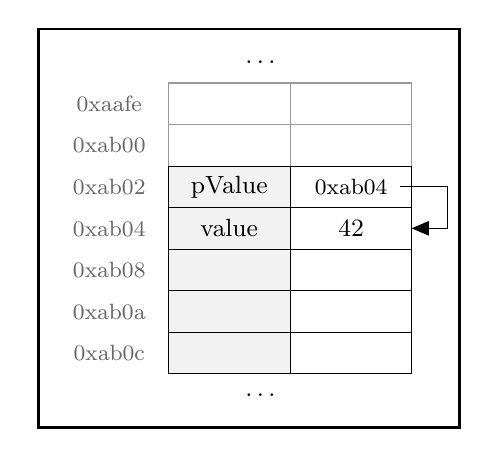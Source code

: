 \usetikzlibrary{arrows} % deprecated. use: arrows.meta
    
%\resizebox {\columnwidth} {!} {    % (2) scale to exact column width
\begin{tikzpicture}[
      background rectangle/.style={fill=white,draw=black,line width=1pt}, show background rectangle,
      every node/.style={align=center, font=\small, minimum height=1.5em, minimum width=1.5cm,node distance=0cm},
        cell/.style = {rectangle, draw, text width=1.3cm,outer sep=0pt, rectangle split, rectangle split horizontal, rectangle split parts=2,
          rectangle split part fill={black!5,white} },
        capx/.style = {rectangle, draw, text width=1.3cm, color=black!40,outer sep=0pt, rectangle split, rectangle split horizontal, rectangle split parts=2},
        clabel/.style = {font=\footnotesize,text=black!60},
      scale=1.0,
      every node/.append style={transform shape},   % (1) scale here first approx. lines stay.
    %  every node/.append style={draw},
        ]
    
\tikzstyle{key}= [text width=1.3cm]
\tikzstyle{val}= [text width=1.3cm]

       \node at(0,0) [capx] (n0) { \nodepart[key]{one} \nodepart[val]{two} };
       \node[below=of n0,capx] (n1) { \nodepart[key]{one} \nodepart[val]{two} };

       \node[below=of n1,cell] (n2) { \nodepart[key]{one} pValue \nodepart[val]{two} \footnotesize 0xab04 };    
       \node[below=of n2,cell] (n3) { \nodepart[key]{one} value \nodepart[val]{two} 42};
          \draw [draw=black,arrows={-triangle 45}] ([xshift=-0.15cm]n2.east) -- ([xshift=3ex]n2.east) -- ([xshift=3ex]n3.east) -- (n3.east);
       \node[below=of n3,cell] (n4) { \nodepart[key]{one} \nodepart[val]{two} };
       \node[below=of n4,cell] (n5) { \nodepart[key]{one} \nodepart[val]{two} };
       \node[below=of n5,cell] (n6) { \nodepart[key]{one} \nodepart[val]{two} };

       \node[below=of n6,xshift=-1em] (dtop) {\ldots};
       \node[above=of n0,xshift=-1em] (dbot) {\ldots};

	\node[left=of n0,clabel] (m0) {0xaafe};
	\node[left=of n1,clabel] (m1) {0xab00};
	\node[left=of n2,clabel] (m2) {0xab02};
	\node[left=of n3,clabel] (m3) {0xab04};
	\node[left=of n4,clabel] (m4) {0xab08};
	\node[left=of n5,clabel] (m5) {0xab0a};
	\node[left=of n6,clabel] (m6) {0xab0c};
     
\end{tikzpicture}
%}%resizebox